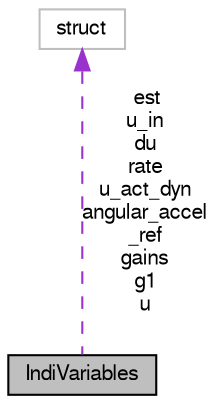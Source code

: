 digraph "IndiVariables"
{
  edge [fontname="FreeSans",fontsize="10",labelfontname="FreeSans",labelfontsize="10"];
  node [fontname="FreeSans",fontsize="10",shape=record];
  Node1 [label="IndiVariables",height=0.2,width=0.4,color="black", fillcolor="grey75", style="filled", fontcolor="black"];
  Node2 -> Node1 [dir="back",color="darkorchid3",fontsize="10",style="dashed",label=" est\nu_in\ndu\nrate\nu_act_dyn\nangular_accel\l_ref\ngains\ng1\nu" ,fontname="FreeSans"];
  Node2 [label="struct",height=0.2,width=0.4,color="grey75", fillcolor="white", style="filled"];
}

